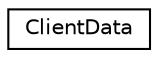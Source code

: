 digraph "Graphical Class Hierarchy"
{
 // LATEX_PDF_SIZE
  edge [fontname="Helvetica",fontsize="10",labelfontname="Helvetica",labelfontsize="10"];
  node [fontname="Helvetica",fontsize="10",shape=record];
  rankdir="LR";
  Node0 [label="ClientData",height=0.2,width=0.4,color="black", fillcolor="white", style="filled",URL="$structClientData.html",tooltip=" "];
}
